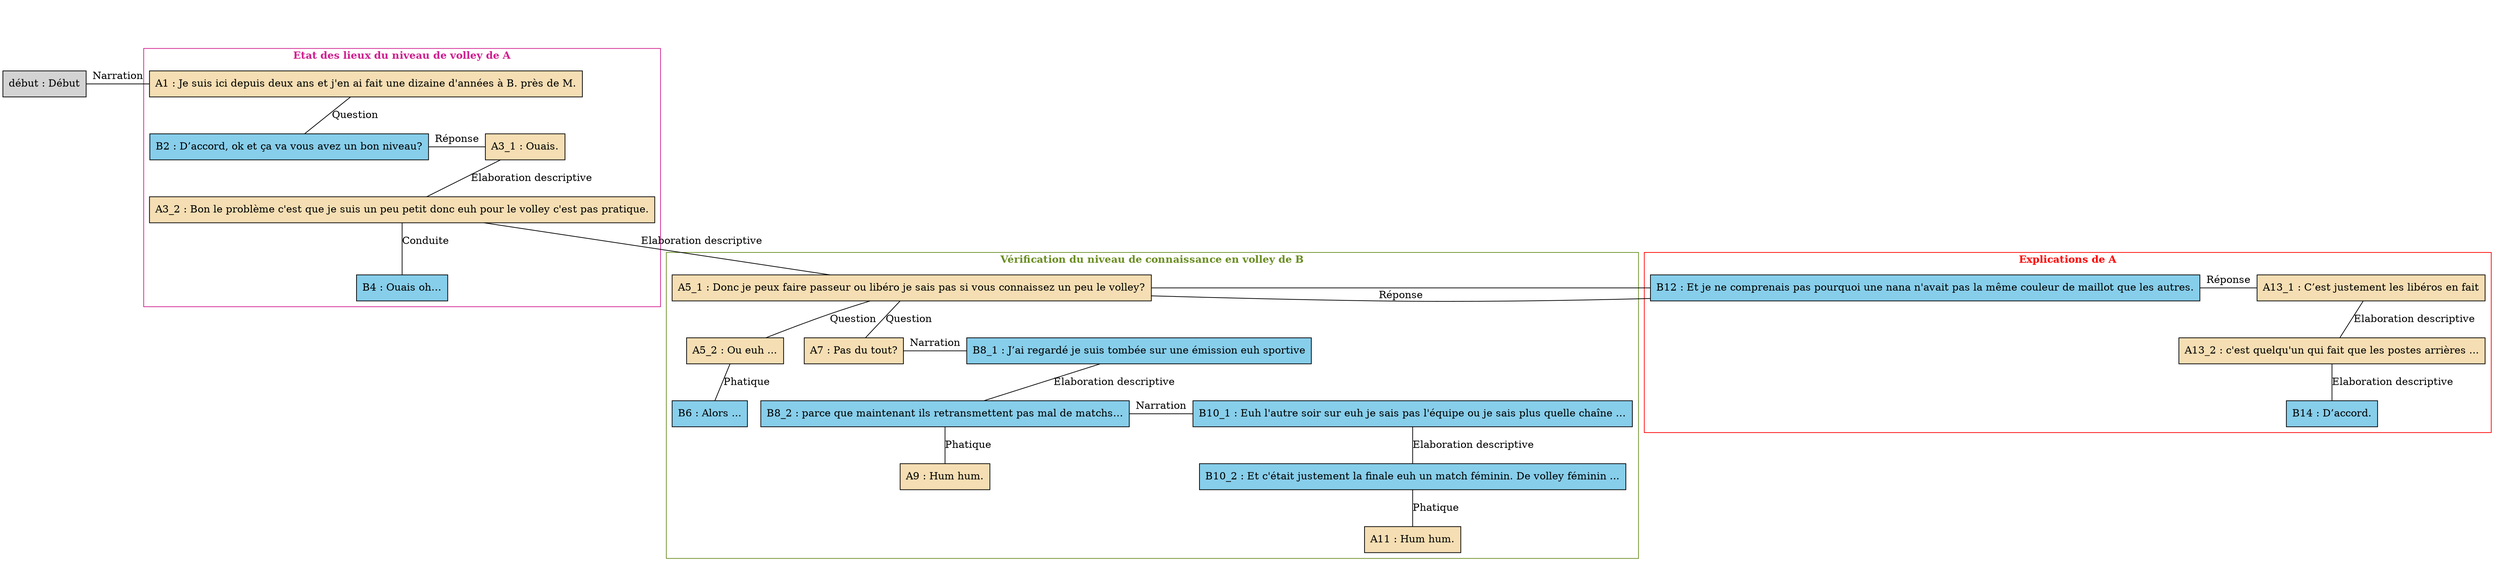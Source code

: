 digraph "Volley_-_E11" {
	node [shape=box style=filled]
	newrank=true
	zero [style=invis]
	"début" [label="début : Début"]
	A1 [label="A1 : Je suis ici depuis deux ans et j'en ai fait une dizaine d'années à B. près de M." fillcolor=wheat]
	B2 [label="B2 : D’accord, ok et ça va vous avez un bon niveau?" fillcolor=skyblue]
	A3_1 [label="A3_1 : Ouais." fillcolor=wheat]
	A3_2 [label="A3_2 : Bon le problème c'est que je suis un peu petit donc euh pour le volley c'est pas pratique." fillcolor=wheat]
	B4 [label="B4 : Ouais oh…" fillcolor=skyblue]
	A5_1 [label="A5_1 : Donc je peux faire passeur ou libéro je sais pas si vous connaissez un peu le volley?" fillcolor=wheat]
	A5_2 [label="A5_2 : Ou euh ..." fillcolor=wheat]
	B6 [label="B6 : Alors ..." fillcolor=skyblue]
	A7 [label="A7 : Pas du tout?" fillcolor=wheat]
	B8_1 [label="B8_1 : J’ai regardé je suis tombée sur une émission euh sportive" fillcolor=skyblue]
	B8_2 [label="B8_2 : parce que maintenant ils retransmettent pas mal de matchs…" fillcolor=skyblue]
	A9 [label="A9 : Hum hum." fillcolor=wheat]
	B10_1 [label="B10_1 : Euh l'autre soir sur euh je sais pas l'équipe ou je sais plus quelle chaîne …" fillcolor=skyblue]
	B10_2 [label="B10_2 : Et c'était justement la finale euh un match féminin. De volley féminin ..." fillcolor=skyblue]
	A11 [label="A11 : Hum hum." fillcolor=wheat]
	B12 [label="B12 : Et je ne comprenais pas pourquoi une nana n'avait pas la même couleur de maillot que les autres." fillcolor=skyblue]
	A13_1 [label="A13_1 : C’est justement les libéros en fait" fillcolor=wheat]
	A13_2 [label="A13_2 : c'est quelqu'un qui fait que les postes arrières ..." fillcolor=wheat]
	B14 [label="B14 : D’accord." fillcolor=skyblue]
	zero -> "début" [label="" style=invis]
	zero -> A1 [style=invis weight=1]
	"début" -> A1 [label=Narration constraint=false dir=none]
	A1 -> B2 [label=Question dir=none weight=2]
	A1 -> A3_1 [style=invis weight=1]
	B2 -> A3_1 [label="Réponse" constraint=false dir=none]
	A3_1 -> A3_2 [label="Elaboration descriptive" dir=none weight=2]
	A3_2 -> B4 [label=Conduite dir=none weight=2]
	A3_2 -> A5_1 [label="Elaboration descriptive" dir=none weight=2]
	A5_1 -> A5_2 [label=Question dir=none weight=2]
	A5_2 -> B6 [label=Phatique dir=none weight=2]
	A5_1 -> A7 [label=Question dir=none weight=2]
	A5_1 -> B8_1 [style=invis weight=1]
	A7 -> B8_1 [label=Narration constraint=false dir=none]
	B8_1 -> B8_2 [label="Elaboration descriptive" dir=none weight=2]
	B8_2 -> A9 [label=Phatique dir=none weight=2]
	B8_1 -> B10_1 [style=invis weight=1]
	B8_2 -> B10_1 [label=Narration constraint=false dir=none]
	B10_1 -> B10_2 [label="Elaboration descriptive" dir=none weight=2]
	B10_2 -> A11 [label=Phatique dir=none weight=2]
	A3_2 -> B12 [style=invis weight=1]
	A5_1 -> B12 [label="Réponse" constraint=false dir=none]
	A3_2 -> A13_1 [style=invis weight=1]
	B12 -> A13_1 [label="Réponse" constraint=false dir=none]
	A13_1 -> A13_2 [label="Elaboration descriptive" dir=none weight=2]
	A13_2 -> B14 [label="Elaboration descriptive" dir=none weight=2]
	subgraph cluster_0 {
		label=<<B>Etat des lieux du niveau de volley de A</B>>
		color=violetred
		fontcolor=violetred
		A1
		B2
		A3_1
		A3_2
		B4
	}
	subgraph cluster_1 {
		label=<<B>Vérification du niveau de connaissance en volley de B</B>>
		color=olivedrab
		fontcolor=olivedrab
		A5_1
		A5_2
		B6
		A7
		B8_1
		B8_2
		A9
		B10_1
		B10_2
		A11
	}
	subgraph cluster_2 {
		label=<<B>Explications de A</B>>
		color=red
		fontcolor=red
		B12
		A13_1
		A13_2
		B14
	}
}
